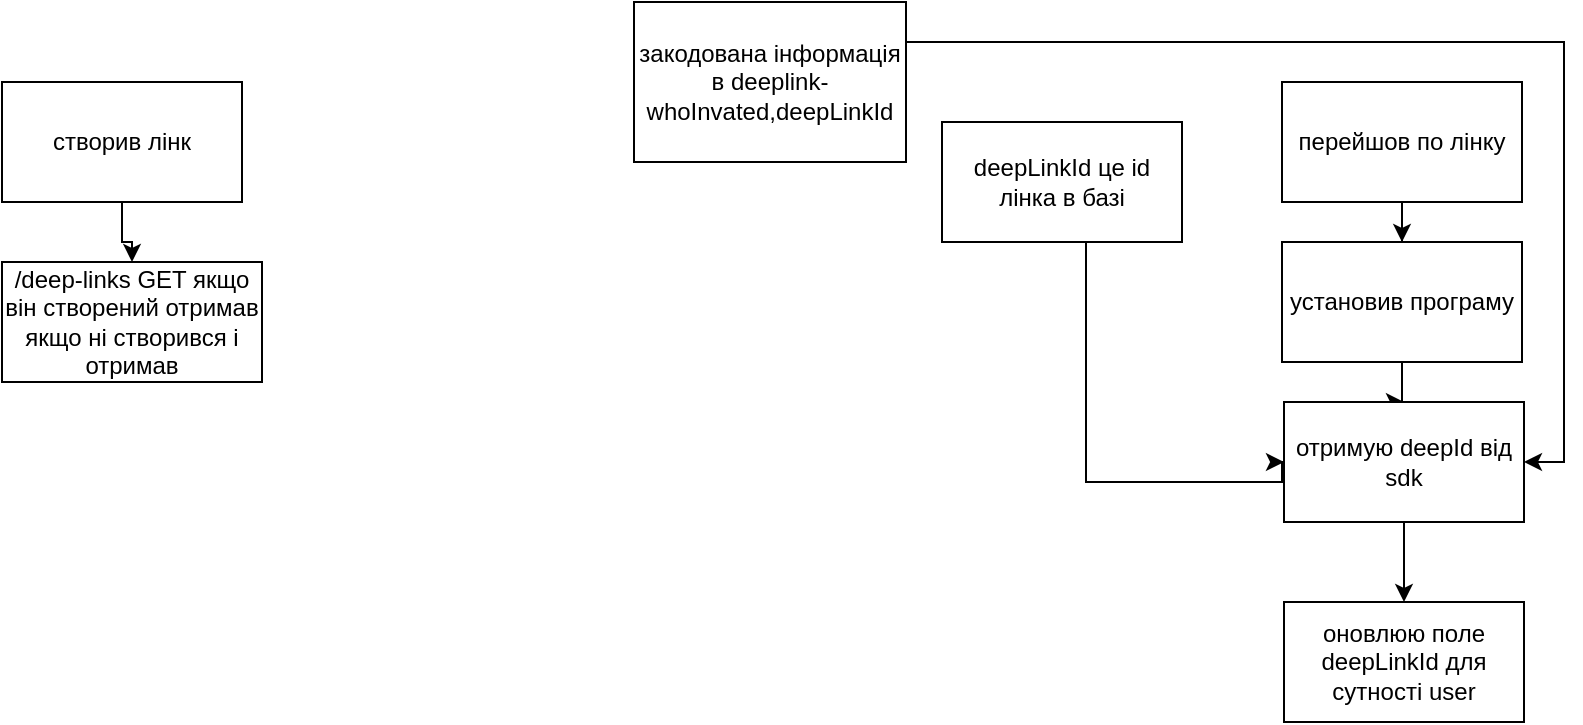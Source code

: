 <mxfile version="26.0.4">
  <diagram name="Сторінка-1" id="tiGgTBYrbzyOw9EDbtSv">
    <mxGraphModel dx="1194" dy="619" grid="1" gridSize="10" guides="1" tooltips="1" connect="1" arrows="1" fold="1" page="1" pageScale="1" pageWidth="827" pageHeight="1169" math="0" shadow="0">
      <root>
        <mxCell id="0" />
        <mxCell id="1" parent="0" />
        <mxCell id="uTFoMUdclXn3XAftul-3-5" value="" style="edgeStyle=orthogonalEdgeStyle;rounded=0;orthogonalLoop=1;jettySize=auto;html=1;" edge="1" parent="1" source="uTFoMUdclXn3XAftul-3-1" target="uTFoMUdclXn3XAftul-3-3">
          <mxGeometry relative="1" as="geometry" />
        </mxCell>
        <mxCell id="uTFoMUdclXn3XAftul-3-1" value="створив лінк" style="rounded=0;whiteSpace=wrap;html=1;" vertex="1" parent="1">
          <mxGeometry x="30" y="40" width="120" height="60" as="geometry" />
        </mxCell>
        <mxCell id="uTFoMUdclXn3XAftul-3-7" value="" style="edgeStyle=orthogonalEdgeStyle;rounded=0;orthogonalLoop=1;jettySize=auto;html=1;" edge="1" parent="1" source="uTFoMUdclXn3XAftul-3-2" target="uTFoMUdclXn3XAftul-3-6">
          <mxGeometry relative="1" as="geometry" />
        </mxCell>
        <mxCell id="uTFoMUdclXn3XAftul-3-2" value="перейшов по лінку" style="rounded=0;whiteSpace=wrap;html=1;" vertex="1" parent="1">
          <mxGeometry x="670" y="40" width="120" height="60" as="geometry" />
        </mxCell>
        <mxCell id="uTFoMUdclXn3XAftul-3-3" value="/deep-links GET якщо він створений отримав якщо ні створився і отримав" style="rounded=0;whiteSpace=wrap;html=1;" vertex="1" parent="1">
          <mxGeometry x="30" y="130" width="130" height="60" as="geometry" />
        </mxCell>
        <mxCell id="uTFoMUdclXn3XAftul-3-11" value="" style="edgeStyle=orthogonalEdgeStyle;rounded=0;orthogonalLoop=1;jettySize=auto;html=1;" edge="1" parent="1" source="uTFoMUdclXn3XAftul-3-6" target="uTFoMUdclXn3XAftul-3-8">
          <mxGeometry relative="1" as="geometry" />
        </mxCell>
        <mxCell id="uTFoMUdclXn3XAftul-3-6" value="установив програму " style="rounded=0;whiteSpace=wrap;html=1;" vertex="1" parent="1">
          <mxGeometry x="670" y="120" width="120" height="60" as="geometry" />
        </mxCell>
        <mxCell id="uTFoMUdclXn3XAftul-3-13" value="" style="edgeStyle=orthogonalEdgeStyle;rounded=0;orthogonalLoop=1;jettySize=auto;html=1;" edge="1" parent="1" source="uTFoMUdclXn3XAftul-3-8" target="uTFoMUdclXn3XAftul-3-12">
          <mxGeometry relative="1" as="geometry" />
        </mxCell>
        <mxCell id="uTFoMUdclXn3XAftul-3-8" value="отримую deepId від sdk " style="rounded=0;whiteSpace=wrap;html=1;" vertex="1" parent="1">
          <mxGeometry x="671" y="200" width="120" height="60" as="geometry" />
        </mxCell>
        <mxCell id="uTFoMUdclXn3XAftul-3-10" style="edgeStyle=orthogonalEdgeStyle;rounded=0;orthogonalLoop=1;jettySize=auto;html=1;" edge="1" parent="1" source="uTFoMUdclXn3XAftul-3-9" target="uTFoMUdclXn3XAftul-3-8">
          <mxGeometry relative="1" as="geometry">
            <Array as="points">
              <mxPoint x="572" y="240" />
              <mxPoint x="670" y="240" />
              <mxPoint x="670" y="230" />
            </Array>
          </mxGeometry>
        </mxCell>
        <mxCell id="uTFoMUdclXn3XAftul-3-9" value="deepLinkId це id лінка в базі" style="rounded=0;whiteSpace=wrap;html=1;" vertex="1" parent="1">
          <mxGeometry x="500" y="60" width="120" height="60" as="geometry" />
        </mxCell>
        <mxCell id="uTFoMUdclXn3XAftul-3-12" value="оновлюю поле deepLinkId для сутності user" style="rounded=0;whiteSpace=wrap;html=1;" vertex="1" parent="1">
          <mxGeometry x="671" y="300" width="120" height="60" as="geometry" />
        </mxCell>
        <mxCell id="uTFoMUdclXn3XAftul-3-15" style="edgeStyle=orthogonalEdgeStyle;rounded=0;orthogonalLoop=1;jettySize=auto;html=1;entryX=1;entryY=0.5;entryDx=0;entryDy=0;" edge="1" parent="1" source="uTFoMUdclXn3XAftul-3-14" target="uTFoMUdclXn3XAftul-3-8">
          <mxGeometry relative="1" as="geometry">
            <Array as="points">
              <mxPoint x="811" y="20" />
              <mxPoint x="811" y="230" />
            </Array>
          </mxGeometry>
        </mxCell>
        <mxCell id="uTFoMUdclXn3XAftul-3-14" value="закодована інформація в deeplink- whoInvated,deepLinkId" style="rounded=0;whiteSpace=wrap;html=1;" vertex="1" parent="1">
          <mxGeometry x="346" width="136" height="80" as="geometry" />
        </mxCell>
      </root>
    </mxGraphModel>
  </diagram>
</mxfile>

